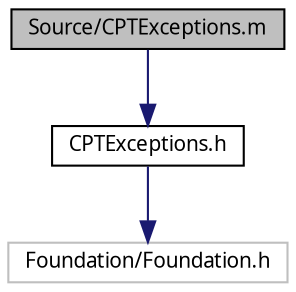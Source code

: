 digraph G
{
  bgcolor="transparent";
  edge [fontname="Lucinda Grande",fontsize="10",labelfontname="Lucinda Grande",labelfontsize="10"];
  node [fontname="Lucinda Grande",fontsize="10",shape=record];
  Node1 [label="Source/CPTExceptions.m",height=0.2,width=0.4,color="black", fillcolor="grey75", style="filled" fontcolor="black"];
  Node1 -> Node2 [color="midnightblue",fontsize="10",style="solid",fontname="Lucinda Grande"];
  Node2 [label="CPTExceptions.h",height=0.2,width=0.4,color="black",URL="$_c_p_t_exceptions_8h.html"];
  Node2 -> Node3 [color="midnightblue",fontsize="10",style="solid",fontname="Lucinda Grande"];
  Node3 [label="Foundation/Foundation.h",height=0.2,width=0.4,color="grey75"];
}
